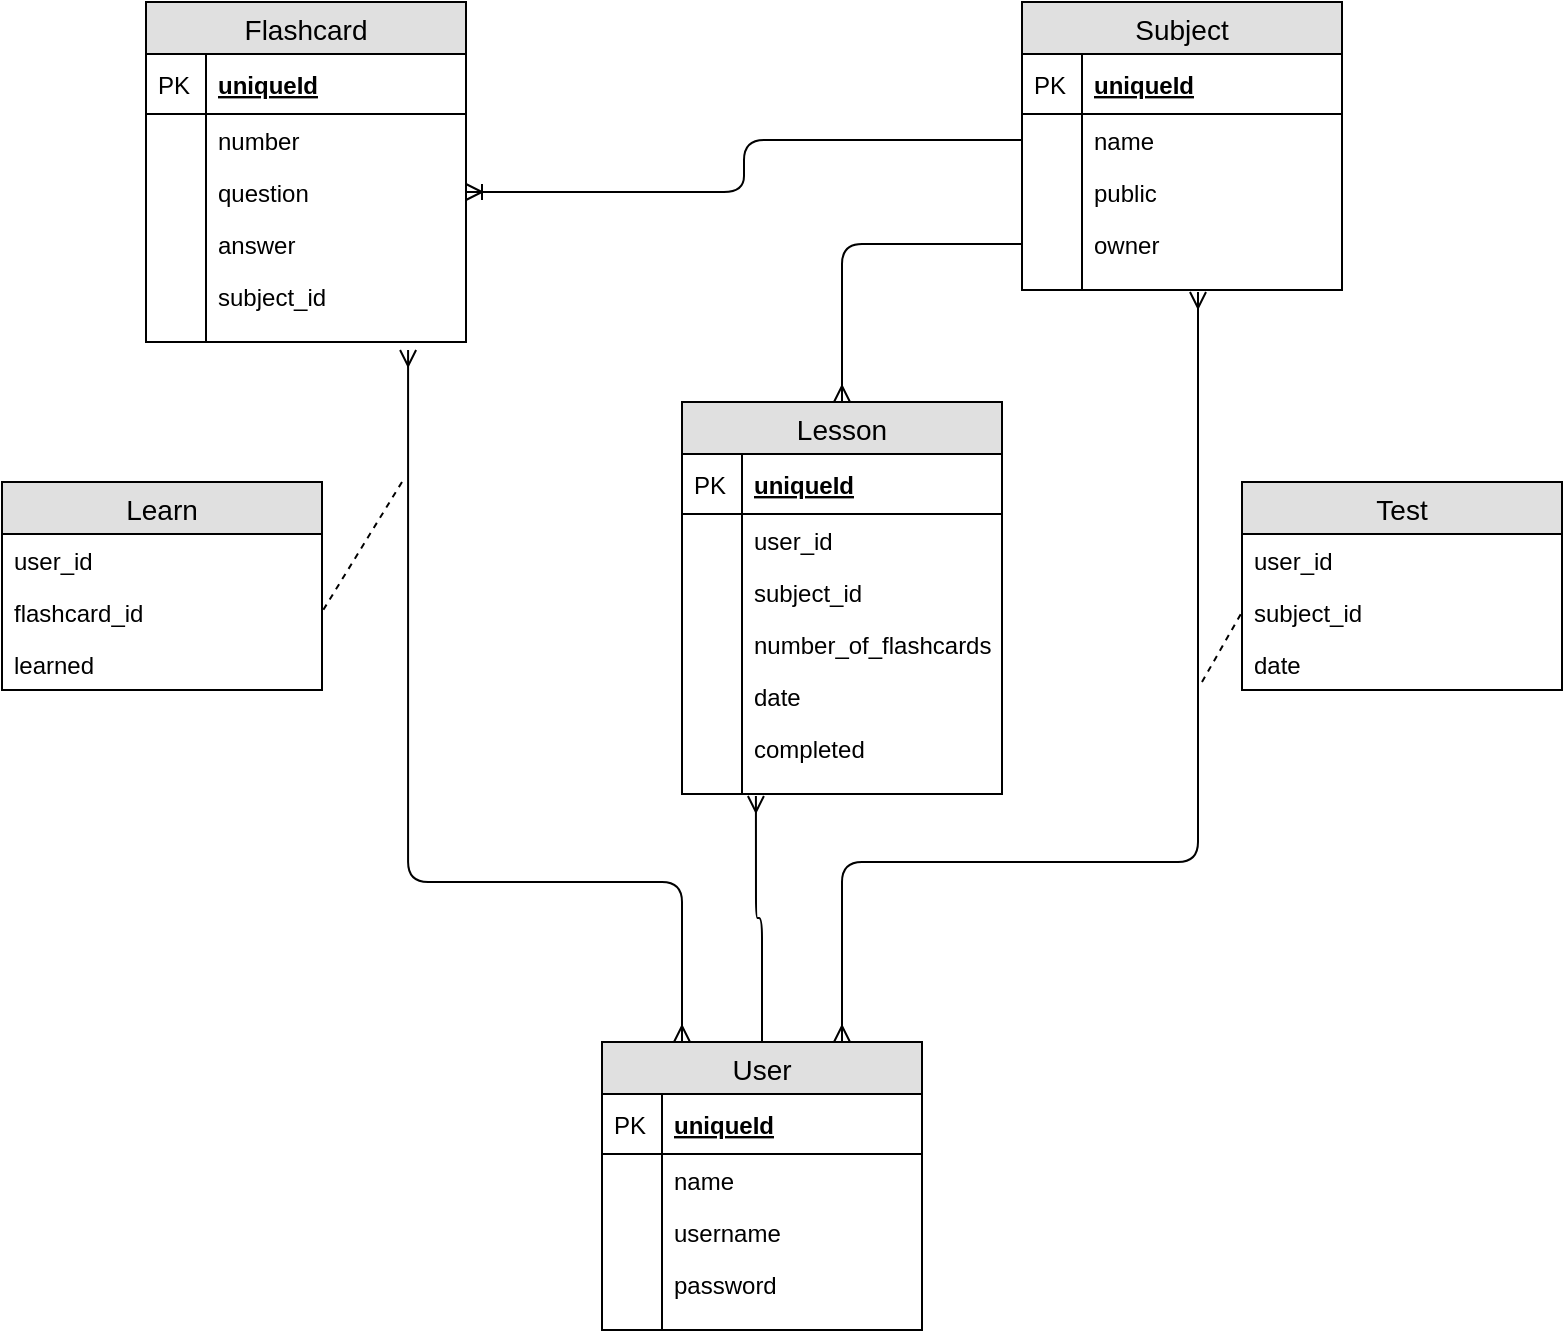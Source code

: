 <mxfile version="12.8.2" type="github"><diagram id="C5RBs43oDa-KdzZeNtuy" name="Page-1"><mxGraphModel dx="2183" dy="743" grid="1" gridSize="10" guides="1" tooltips="1" connect="1" arrows="1" fold="1" page="1" pageScale="1" pageWidth="827" pageHeight="1169" background="none" math="0" shadow="0"><root><mxCell id="WIyWlLk6GJQsqaUBKTNV-0"/><mxCell id="WIyWlLk6GJQsqaUBKTNV-1" parent="WIyWlLk6GJQsqaUBKTNV-0"/><mxCell id="Evogg3sRew62VQZ8UajN-14" value="Flashcard" style="swimlane;fontStyle=0;childLayout=stackLayout;horizontal=1;startSize=26;fillColor=#e0e0e0;horizontalStack=0;resizeParent=1;resizeParentMax=0;resizeLast=0;collapsible=1;marginBottom=0;swimlaneFillColor=#ffffff;align=center;fontSize=14;" vertex="1" parent="WIyWlLk6GJQsqaUBKTNV-1"><mxGeometry x="-738" y="30" width="160" height="170" as="geometry"><mxRectangle x="414" y="150" width="90" height="26" as="alternateBounds"/></mxGeometry></mxCell><mxCell id="Evogg3sRew62VQZ8UajN-15" value="uniqueId" style="shape=partialRectangle;top=0;left=0;right=0;bottom=1;align=left;verticalAlign=middle;fillColor=none;spacingLeft=34;spacingRight=4;overflow=hidden;rotatable=0;points=[[0,0.5],[1,0.5]];portConstraint=eastwest;dropTarget=0;fontStyle=5;fontSize=12;" vertex="1" parent="Evogg3sRew62VQZ8UajN-14"><mxGeometry y="26" width="160" height="30" as="geometry"/></mxCell><mxCell id="Evogg3sRew62VQZ8UajN-16" value="PK" style="shape=partialRectangle;top=0;left=0;bottom=0;fillColor=none;align=left;verticalAlign=middle;spacingLeft=4;spacingRight=4;overflow=hidden;rotatable=0;points=[];portConstraint=eastwest;part=1;fontSize=12;" vertex="1" connectable="0" parent="Evogg3sRew62VQZ8UajN-15"><mxGeometry width="30" height="30" as="geometry"/></mxCell><mxCell id="Evogg3sRew62VQZ8UajN-133" value="number" style="shape=partialRectangle;top=0;left=0;right=0;bottom=0;align=left;verticalAlign=top;fillColor=none;spacingLeft=34;spacingRight=4;overflow=hidden;rotatable=0;points=[[0,0.5],[1,0.5]];portConstraint=eastwest;dropTarget=0;fontSize=12;" vertex="1" parent="Evogg3sRew62VQZ8UajN-14"><mxGeometry y="56" width="160" height="26" as="geometry"/></mxCell><mxCell id="Evogg3sRew62VQZ8UajN-134" value="" style="shape=partialRectangle;top=0;left=0;bottom=0;fillColor=none;align=left;verticalAlign=top;spacingLeft=4;spacingRight=4;overflow=hidden;rotatable=0;points=[];portConstraint=eastwest;part=1;fontSize=12;" vertex="1" connectable="0" parent="Evogg3sRew62VQZ8UajN-133"><mxGeometry width="30" height="26" as="geometry"/></mxCell><mxCell id="Evogg3sRew62VQZ8UajN-17" value="question" style="shape=partialRectangle;top=0;left=0;right=0;bottom=0;align=left;verticalAlign=top;fillColor=none;spacingLeft=34;spacingRight=4;overflow=hidden;rotatable=0;points=[[0,0.5],[1,0.5]];portConstraint=eastwest;dropTarget=0;fontSize=12;" vertex="1" parent="Evogg3sRew62VQZ8UajN-14"><mxGeometry y="82" width="160" height="26" as="geometry"/></mxCell><mxCell id="Evogg3sRew62VQZ8UajN-18" value="" style="shape=partialRectangle;top=0;left=0;bottom=0;fillColor=none;align=left;verticalAlign=top;spacingLeft=4;spacingRight=4;overflow=hidden;rotatable=0;points=[];portConstraint=eastwest;part=1;fontSize=12;" vertex="1" connectable="0" parent="Evogg3sRew62VQZ8UajN-17"><mxGeometry width="30" height="26" as="geometry"/></mxCell><mxCell id="Evogg3sRew62VQZ8UajN-19" value="answer" style="shape=partialRectangle;top=0;left=0;right=0;bottom=0;align=left;verticalAlign=top;fillColor=none;spacingLeft=34;spacingRight=4;overflow=hidden;rotatable=0;points=[[0,0.5],[1,0.5]];portConstraint=eastwest;dropTarget=0;fontSize=12;" vertex="1" parent="Evogg3sRew62VQZ8UajN-14"><mxGeometry y="108" width="160" height="26" as="geometry"/></mxCell><mxCell id="Evogg3sRew62VQZ8UajN-20" value="" style="shape=partialRectangle;top=0;left=0;bottom=0;fillColor=none;align=left;verticalAlign=top;spacingLeft=4;spacingRight=4;overflow=hidden;rotatable=0;points=[];portConstraint=eastwest;part=1;fontSize=12;" vertex="1" connectable="0" parent="Evogg3sRew62VQZ8UajN-19"><mxGeometry width="30" height="26" as="geometry"/></mxCell><mxCell id="Evogg3sRew62VQZ8UajN-21" value="subject_id" style="shape=partialRectangle;top=0;left=0;right=0;bottom=0;align=left;verticalAlign=top;fillColor=none;spacingLeft=34;spacingRight=4;overflow=hidden;rotatable=0;points=[[0,0.5],[1,0.5]];portConstraint=eastwest;dropTarget=0;fontSize=12;" vertex="1" parent="Evogg3sRew62VQZ8UajN-14"><mxGeometry y="134" width="160" height="26" as="geometry"/></mxCell><mxCell id="Evogg3sRew62VQZ8UajN-22" value="" style="shape=partialRectangle;top=0;left=0;bottom=0;fillColor=none;align=left;verticalAlign=top;spacingLeft=4;spacingRight=4;overflow=hidden;rotatable=0;points=[];portConstraint=eastwest;part=1;fontSize=12;" vertex="1" connectable="0" parent="Evogg3sRew62VQZ8UajN-21"><mxGeometry width="30" height="26" as="geometry"/></mxCell><mxCell id="Evogg3sRew62VQZ8UajN-23" value="" style="shape=partialRectangle;top=0;left=0;right=0;bottom=0;align=left;verticalAlign=top;fillColor=none;spacingLeft=34;spacingRight=4;overflow=hidden;rotatable=0;points=[[0,0.5],[1,0.5]];portConstraint=eastwest;dropTarget=0;fontSize=12;" vertex="1" parent="Evogg3sRew62VQZ8UajN-14"><mxGeometry y="160" width="160" height="10" as="geometry"/></mxCell><mxCell id="Evogg3sRew62VQZ8UajN-24" value="" style="shape=partialRectangle;top=0;left=0;bottom=0;fillColor=none;align=left;verticalAlign=top;spacingLeft=4;spacingRight=4;overflow=hidden;rotatable=0;points=[];portConstraint=eastwest;part=1;fontSize=12;" vertex="1" connectable="0" parent="Evogg3sRew62VQZ8UajN-23"><mxGeometry width="30" height="10" as="geometry"/></mxCell><mxCell id="Evogg3sRew62VQZ8UajN-25" value="Subject" style="swimlane;fontStyle=0;childLayout=stackLayout;horizontal=1;startSize=26;fillColor=#e0e0e0;horizontalStack=0;resizeParent=1;resizeParentMax=0;resizeLast=0;collapsible=1;marginBottom=0;swimlaneFillColor=#ffffff;align=center;fontSize=14;" vertex="1" parent="WIyWlLk6GJQsqaUBKTNV-1"><mxGeometry x="-300" y="30" width="160" height="144" as="geometry"/></mxCell><mxCell id="Evogg3sRew62VQZ8UajN-26" value="uniqueId" style="shape=partialRectangle;top=0;left=0;right=0;bottom=1;align=left;verticalAlign=middle;fillColor=none;spacingLeft=34;spacingRight=4;overflow=hidden;rotatable=0;points=[[0,0.5],[1,0.5]];portConstraint=eastwest;dropTarget=0;fontStyle=5;fontSize=12;" vertex="1" parent="Evogg3sRew62VQZ8UajN-25"><mxGeometry y="26" width="160" height="30" as="geometry"/></mxCell><mxCell id="Evogg3sRew62VQZ8UajN-27" value="PK" style="shape=partialRectangle;top=0;left=0;bottom=0;fillColor=none;align=left;verticalAlign=middle;spacingLeft=4;spacingRight=4;overflow=hidden;rotatable=0;points=[];portConstraint=eastwest;part=1;fontSize=12;" vertex="1" connectable="0" parent="Evogg3sRew62VQZ8UajN-26"><mxGeometry width="30" height="30" as="geometry"/></mxCell><mxCell id="Evogg3sRew62VQZ8UajN-28" value="name" style="shape=partialRectangle;top=0;left=0;right=0;bottom=0;align=left;verticalAlign=top;fillColor=none;spacingLeft=34;spacingRight=4;overflow=hidden;rotatable=0;points=[[0,0.5],[1,0.5]];portConstraint=eastwest;dropTarget=0;fontSize=12;" vertex="1" parent="Evogg3sRew62VQZ8UajN-25"><mxGeometry y="56" width="160" height="26" as="geometry"/></mxCell><mxCell id="Evogg3sRew62VQZ8UajN-29" value="" style="shape=partialRectangle;top=0;left=0;bottom=0;fillColor=none;align=left;verticalAlign=top;spacingLeft=4;spacingRight=4;overflow=hidden;rotatable=0;points=[];portConstraint=eastwest;part=1;fontSize=12;" vertex="1" connectable="0" parent="Evogg3sRew62VQZ8UajN-28"><mxGeometry width="30" height="26" as="geometry"/></mxCell><mxCell id="Evogg3sRew62VQZ8UajN-30" value="public" style="shape=partialRectangle;top=0;left=0;right=0;bottom=0;align=left;verticalAlign=top;fillColor=none;spacingLeft=34;spacingRight=4;overflow=hidden;rotatable=0;points=[[0,0.5],[1,0.5]];portConstraint=eastwest;dropTarget=0;fontSize=12;" vertex="1" parent="Evogg3sRew62VQZ8UajN-25"><mxGeometry y="82" width="160" height="26" as="geometry"/></mxCell><mxCell id="Evogg3sRew62VQZ8UajN-31" value="" style="shape=partialRectangle;top=0;left=0;bottom=0;fillColor=none;align=left;verticalAlign=top;spacingLeft=4;spacingRight=4;overflow=hidden;rotatable=0;points=[];portConstraint=eastwest;part=1;fontSize=12;" vertex="1" connectable="0" parent="Evogg3sRew62VQZ8UajN-30"><mxGeometry width="30" height="26" as="geometry"/></mxCell><mxCell id="Evogg3sRew62VQZ8UajN-63" value="owner" style="shape=partialRectangle;top=0;left=0;right=0;bottom=0;align=left;verticalAlign=top;fillColor=none;spacingLeft=34;spacingRight=4;overflow=hidden;rotatable=0;points=[[0,0.5],[1,0.5]];portConstraint=eastwest;dropTarget=0;fontSize=12;" vertex="1" parent="Evogg3sRew62VQZ8UajN-25"><mxGeometry y="108" width="160" height="26" as="geometry"/></mxCell><mxCell id="Evogg3sRew62VQZ8UajN-64" value="" style="shape=partialRectangle;top=0;left=0;bottom=0;fillColor=none;align=left;verticalAlign=top;spacingLeft=4;spacingRight=4;overflow=hidden;rotatable=0;points=[];portConstraint=eastwest;part=1;fontSize=12;" vertex="1" connectable="0" parent="Evogg3sRew62VQZ8UajN-63"><mxGeometry width="30" height="26" as="geometry"/></mxCell><mxCell id="Evogg3sRew62VQZ8UajN-34" value="" style="shape=partialRectangle;top=0;left=0;right=0;bottom=0;align=left;verticalAlign=top;fillColor=none;spacingLeft=34;spacingRight=4;overflow=hidden;rotatable=0;points=[[0,0.5],[1,0.5]];portConstraint=eastwest;dropTarget=0;fontSize=12;" vertex="1" parent="Evogg3sRew62VQZ8UajN-25"><mxGeometry y="134" width="160" height="10" as="geometry"/></mxCell><mxCell id="Evogg3sRew62VQZ8UajN-35" value="" style="shape=partialRectangle;top=0;left=0;bottom=0;fillColor=none;align=left;verticalAlign=top;spacingLeft=4;spacingRight=4;overflow=hidden;rotatable=0;points=[];portConstraint=eastwest;part=1;fontSize=12;" vertex="1" connectable="0" parent="Evogg3sRew62VQZ8UajN-34"><mxGeometry width="30" height="10" as="geometry"/></mxCell><mxCell id="Evogg3sRew62VQZ8UajN-49" value="" style="fontSize=12;html=1;endArrow=ERoneToMany;entryX=1;entryY=0.5;entryDx=0;entryDy=0;rounded=1;jumpSize=6;strokeWidth=1;edgeStyle=elbowEdgeStyle;exitX=0;exitY=0.5;exitDx=0;exitDy=0;" edge="1" parent="WIyWlLk6GJQsqaUBKTNV-1" source="Evogg3sRew62VQZ8UajN-28" target="Evogg3sRew62VQZ8UajN-17"><mxGeometry width="100" height="100" relative="1" as="geometry"><mxPoint x="-298" y="99" as="sourcePoint"/><mxPoint x="-268" y="300" as="targetPoint"/></mxGeometry></mxCell><mxCell id="Evogg3sRew62VQZ8UajN-50" value="User" style="swimlane;fontStyle=0;childLayout=stackLayout;horizontal=1;startSize=26;fillColor=#e0e0e0;horizontalStack=0;resizeParent=1;resizeParentMax=0;resizeLast=0;collapsible=1;marginBottom=0;swimlaneFillColor=#ffffff;align=center;fontSize=14;" vertex="1" parent="WIyWlLk6GJQsqaUBKTNV-1"><mxGeometry x="-510" y="550" width="160" height="144" as="geometry"/></mxCell><mxCell id="Evogg3sRew62VQZ8UajN-51" value="uniqueId" style="shape=partialRectangle;top=0;left=0;right=0;bottom=1;align=left;verticalAlign=middle;fillColor=none;spacingLeft=34;spacingRight=4;overflow=hidden;rotatable=0;points=[[0,0.5],[1,0.5]];portConstraint=eastwest;dropTarget=0;fontStyle=5;fontSize=12;" vertex="1" parent="Evogg3sRew62VQZ8UajN-50"><mxGeometry y="26" width="160" height="30" as="geometry"/></mxCell><mxCell id="Evogg3sRew62VQZ8UajN-52" value="PK" style="shape=partialRectangle;top=0;left=0;bottom=0;fillColor=none;align=left;verticalAlign=middle;spacingLeft=4;spacingRight=4;overflow=hidden;rotatable=0;points=[];portConstraint=eastwest;part=1;fontSize=12;" vertex="1" connectable="0" parent="Evogg3sRew62VQZ8UajN-51"><mxGeometry width="30" height="30" as="geometry"/></mxCell><mxCell id="Evogg3sRew62VQZ8UajN-53" value="name" style="shape=partialRectangle;top=0;left=0;right=0;bottom=0;align=left;verticalAlign=top;fillColor=none;spacingLeft=34;spacingRight=4;overflow=hidden;rotatable=0;points=[[0,0.5],[1,0.5]];portConstraint=eastwest;dropTarget=0;fontSize=12;" vertex="1" parent="Evogg3sRew62VQZ8UajN-50"><mxGeometry y="56" width="160" height="26" as="geometry"/></mxCell><mxCell id="Evogg3sRew62VQZ8UajN-54" value="" style="shape=partialRectangle;top=0;left=0;bottom=0;fillColor=none;align=left;verticalAlign=top;spacingLeft=4;spacingRight=4;overflow=hidden;rotatable=0;points=[];portConstraint=eastwest;part=1;fontSize=12;" vertex="1" connectable="0" parent="Evogg3sRew62VQZ8UajN-53"><mxGeometry width="30" height="26" as="geometry"/></mxCell><mxCell id="Evogg3sRew62VQZ8UajN-55" value="username" style="shape=partialRectangle;top=0;left=0;right=0;bottom=0;align=left;verticalAlign=top;fillColor=none;spacingLeft=34;spacingRight=4;overflow=hidden;rotatable=0;points=[[0,0.5],[1,0.5]];portConstraint=eastwest;dropTarget=0;fontSize=12;" vertex="1" parent="Evogg3sRew62VQZ8UajN-50"><mxGeometry y="82" width="160" height="26" as="geometry"/></mxCell><mxCell id="Evogg3sRew62VQZ8UajN-56" value="" style="shape=partialRectangle;top=0;left=0;bottom=0;fillColor=none;align=left;verticalAlign=top;spacingLeft=4;spacingRight=4;overflow=hidden;rotatable=0;points=[];portConstraint=eastwest;part=1;fontSize=12;" vertex="1" connectable="0" parent="Evogg3sRew62VQZ8UajN-55"><mxGeometry width="30" height="26" as="geometry"/></mxCell><mxCell id="Evogg3sRew62VQZ8UajN-57" value="password" style="shape=partialRectangle;top=0;left=0;right=0;bottom=0;align=left;verticalAlign=top;fillColor=none;spacingLeft=34;spacingRight=4;overflow=hidden;rotatable=0;points=[[0,0.5],[1,0.5]];portConstraint=eastwest;dropTarget=0;fontSize=12;" vertex="1" parent="Evogg3sRew62VQZ8UajN-50"><mxGeometry y="108" width="160" height="26" as="geometry"/></mxCell><mxCell id="Evogg3sRew62VQZ8UajN-58" value="" style="shape=partialRectangle;top=0;left=0;bottom=0;fillColor=none;align=left;verticalAlign=top;spacingLeft=4;spacingRight=4;overflow=hidden;rotatable=0;points=[];portConstraint=eastwest;part=1;fontSize=12;" vertex="1" connectable="0" parent="Evogg3sRew62VQZ8UajN-57"><mxGeometry width="30" height="26" as="geometry"/></mxCell><mxCell id="Evogg3sRew62VQZ8UajN-59" value="" style="shape=partialRectangle;top=0;left=0;right=0;bottom=0;align=left;verticalAlign=top;fillColor=none;spacingLeft=34;spacingRight=4;overflow=hidden;rotatable=0;points=[[0,0.5],[1,0.5]];portConstraint=eastwest;dropTarget=0;fontSize=12;" vertex="1" parent="Evogg3sRew62VQZ8UajN-50"><mxGeometry y="134" width="160" height="10" as="geometry"/></mxCell><mxCell id="Evogg3sRew62VQZ8UajN-60" value="" style="shape=partialRectangle;top=0;left=0;bottom=0;fillColor=none;align=left;verticalAlign=top;spacingLeft=4;spacingRight=4;overflow=hidden;rotatable=0;points=[];portConstraint=eastwest;part=1;fontSize=12;" vertex="1" connectable="0" parent="Evogg3sRew62VQZ8UajN-59"><mxGeometry width="30" height="10" as="geometry"/></mxCell><mxCell id="Evogg3sRew62VQZ8UajN-65" value="" style="edgeStyle=elbowEdgeStyle;fontSize=12;html=1;endArrow=ERmany;startArrow=ERmany;strokeWidth=1;exitX=0.75;exitY=0;exitDx=0;exitDy=0;entryX=0.55;entryY=1.1;entryDx=0;entryDy=0;entryPerimeter=0;rounded=1;elbow=vertical;" edge="1" parent="WIyWlLk6GJQsqaUBKTNV-1" source="Evogg3sRew62VQZ8UajN-50" target="Evogg3sRew62VQZ8UajN-34"><mxGeometry width="100" height="100" relative="1" as="geometry"><mxPoint x="-368" y="400" as="sourcePoint"/><mxPoint x="-268" y="300" as="targetPoint"/><Array as="points"><mxPoint x="-300" y="460"/><mxPoint x="-310" y="400"/><mxPoint x="-560" y="230"/><mxPoint x="-590" y="230"/><mxPoint x="-520" y="220"/><mxPoint x="-560" y="140"/><mxPoint x="-400" y="140"/><mxPoint x="-390" y="400"/><mxPoint x="-450" y="340"/><mxPoint x="-568" y="300"/></Array></mxGeometry></mxCell><mxCell id="Evogg3sRew62VQZ8UajN-78" value="" style="fontSize=12;html=1;endArrow=ERmany;startArrow=ERmany;strokeWidth=1;exitX=0.25;exitY=0;exitDx=0;exitDy=0;elbow=vertical;entryX=0.819;entryY=1.4;entryDx=0;entryDy=0;entryPerimeter=0;edgeStyle=elbowEdgeStyle;" edge="1" parent="WIyWlLk6GJQsqaUBKTNV-1" source="Evogg3sRew62VQZ8UajN-50" target="Evogg3sRew62VQZ8UajN-23"><mxGeometry width="100" height="100" relative="1" as="geometry"><mxPoint x="-368" y="400" as="sourcePoint"/><mxPoint x="-268" y="300" as="targetPoint"/><Array as="points"><mxPoint x="-600" y="470"/></Array></mxGeometry></mxCell><mxCell id="Evogg3sRew62VQZ8UajN-79" value="Learn" style="swimlane;fontStyle=0;childLayout=stackLayout;horizontal=1;startSize=26;fillColor=#e0e0e0;horizontalStack=0;resizeParent=1;resizeParentMax=0;resizeLast=0;collapsible=1;marginBottom=0;swimlaneFillColor=#ffffff;align=center;fontSize=14;" vertex="1" parent="WIyWlLk6GJQsqaUBKTNV-1"><mxGeometry x="-810" y="270" width="160" height="104" as="geometry"/></mxCell><mxCell id="Evogg3sRew62VQZ8UajN-130" value="user_id" style="text;strokeColor=none;fillColor=none;spacingLeft=4;spacingRight=4;overflow=hidden;rotatable=0;points=[[0,0.5],[1,0.5]];portConstraint=eastwest;fontSize=12;" vertex="1" parent="Evogg3sRew62VQZ8UajN-79"><mxGeometry y="26" width="160" height="26" as="geometry"/></mxCell><mxCell id="Evogg3sRew62VQZ8UajN-129" value="flashcard_id" style="text;strokeColor=none;fillColor=none;spacingLeft=4;spacingRight=4;overflow=hidden;rotatable=0;points=[[0,0.5],[1,0.5]];portConstraint=eastwest;fontSize=12;" vertex="1" parent="Evogg3sRew62VQZ8UajN-79"><mxGeometry y="52" width="160" height="26" as="geometry"/></mxCell><mxCell id="Evogg3sRew62VQZ8UajN-80" value="learned" style="text;strokeColor=none;fillColor=none;spacingLeft=4;spacingRight=4;overflow=hidden;rotatable=0;points=[[0,0.5],[1,0.5]];portConstraint=eastwest;fontSize=12;" vertex="1" parent="Evogg3sRew62VQZ8UajN-79"><mxGeometry y="78" width="160" height="26" as="geometry"/></mxCell><mxCell id="Evogg3sRew62VQZ8UajN-83" value="" style="fontSize=12;html=1;endArrow=none;endFill=0;strokeWidth=1;entryX=1;entryY=0.5;entryDx=0;entryDy=0;dashed=1;" edge="1" parent="WIyWlLk6GJQsqaUBKTNV-1" target="Evogg3sRew62VQZ8UajN-129"><mxGeometry width="100" height="100" relative="1" as="geometry"><mxPoint x="-610" y="270" as="sourcePoint"/><mxPoint x="-268" y="300" as="targetPoint"/></mxGeometry></mxCell><mxCell id="Evogg3sRew62VQZ8UajN-108" value="Test" style="swimlane;fontStyle=0;childLayout=stackLayout;horizontal=1;startSize=26;fillColor=#e0e0e0;horizontalStack=0;resizeParent=1;resizeParentMax=0;resizeLast=0;collapsible=1;marginBottom=0;swimlaneFillColor=#ffffff;align=center;fontSize=14;" vertex="1" parent="WIyWlLk6GJQsqaUBKTNV-1"><mxGeometry x="-190" y="270" width="160" height="104" as="geometry"/></mxCell><mxCell id="Evogg3sRew62VQZ8UajN-131" value="user_id" style="text;strokeColor=none;fillColor=none;spacingLeft=4;spacingRight=4;overflow=hidden;rotatable=0;points=[[0,0.5],[1,0.5]];portConstraint=eastwest;fontSize=12;" vertex="1" parent="Evogg3sRew62VQZ8UajN-108"><mxGeometry y="26" width="160" height="26" as="geometry"/></mxCell><mxCell id="Evogg3sRew62VQZ8UajN-132" value="subject_id" style="text;strokeColor=none;fillColor=none;spacingLeft=4;spacingRight=4;overflow=hidden;rotatable=0;points=[[0,0.5],[1,0.5]];portConstraint=eastwest;fontSize=12;" vertex="1" parent="Evogg3sRew62VQZ8UajN-108"><mxGeometry y="52" width="160" height="26" as="geometry"/></mxCell><mxCell id="Evogg3sRew62VQZ8UajN-109" value="date" style="text;strokeColor=none;fillColor=none;spacingLeft=4;spacingRight=4;overflow=hidden;rotatable=0;points=[[0,0.5],[1,0.5]];portConstraint=eastwest;fontSize=12;" vertex="1" parent="Evogg3sRew62VQZ8UajN-108"><mxGeometry y="78" width="160" height="26" as="geometry"/></mxCell><mxCell id="Evogg3sRew62VQZ8UajN-110" value="" style="fontSize=12;html=1;endArrow=none;endFill=0;strokeWidth=1;entryX=0;entryY=0.5;entryDx=0;entryDy=0;dashed=1;" edge="1" target="Evogg3sRew62VQZ8UajN-132" parent="WIyWlLk6GJQsqaUBKTNV-1"><mxGeometry width="100" height="100" relative="1" as="geometry"><mxPoint x="-210" y="370" as="sourcePoint"/><mxPoint x="-258" y="310" as="targetPoint"/></mxGeometry></mxCell><mxCell id="Evogg3sRew62VQZ8UajN-111" value="Lesson" style="swimlane;fontStyle=0;childLayout=stackLayout;horizontal=1;startSize=26;fillColor=#e0e0e0;horizontalStack=0;resizeParent=1;resizeParentMax=0;resizeLast=0;collapsible=1;marginBottom=0;swimlaneFillColor=#ffffff;align=center;fontSize=14;" vertex="1" parent="WIyWlLk6GJQsqaUBKTNV-1"><mxGeometry x="-470" y="230" width="160" height="196" as="geometry"/></mxCell><mxCell id="Evogg3sRew62VQZ8UajN-112" value="uniqueId" style="shape=partialRectangle;top=0;left=0;right=0;bottom=1;align=left;verticalAlign=middle;fillColor=none;spacingLeft=34;spacingRight=4;overflow=hidden;rotatable=0;points=[[0,0.5],[1,0.5]];portConstraint=eastwest;dropTarget=0;fontStyle=5;fontSize=12;" vertex="1" parent="Evogg3sRew62VQZ8UajN-111"><mxGeometry y="26" width="160" height="30" as="geometry"/></mxCell><mxCell id="Evogg3sRew62VQZ8UajN-113" value="PK" style="shape=partialRectangle;top=0;left=0;bottom=0;fillColor=none;align=left;verticalAlign=middle;spacingLeft=4;spacingRight=4;overflow=hidden;rotatable=0;points=[];portConstraint=eastwest;part=1;fontSize=12;" vertex="1" connectable="0" parent="Evogg3sRew62VQZ8UajN-112"><mxGeometry width="30" height="30" as="geometry"/></mxCell><mxCell id="Evogg3sRew62VQZ8UajN-116" value="user_id" style="shape=partialRectangle;top=0;left=0;right=0;bottom=0;align=left;verticalAlign=top;fillColor=none;spacingLeft=34;spacingRight=4;overflow=hidden;rotatable=0;points=[[0,0.5],[1,0.5]];portConstraint=eastwest;dropTarget=0;fontSize=12;" vertex="1" parent="Evogg3sRew62VQZ8UajN-111"><mxGeometry y="56" width="160" height="26" as="geometry"/></mxCell><mxCell id="Evogg3sRew62VQZ8UajN-117" value="" style="shape=partialRectangle;top=0;left=0;bottom=0;fillColor=none;align=left;verticalAlign=top;spacingLeft=4;spacingRight=4;overflow=hidden;rotatable=0;points=[];portConstraint=eastwest;part=1;fontSize=12;" vertex="1" connectable="0" parent="Evogg3sRew62VQZ8UajN-116"><mxGeometry width="30" height="26" as="geometry"/></mxCell><mxCell id="Evogg3sRew62VQZ8UajN-139" value="subject_id" style="shape=partialRectangle;top=0;left=0;right=0;bottom=0;align=left;verticalAlign=top;fillColor=none;spacingLeft=34;spacingRight=4;overflow=hidden;rotatable=0;points=[[0,0.5],[1,0.5]];portConstraint=eastwest;dropTarget=0;fontSize=12;" vertex="1" parent="Evogg3sRew62VQZ8UajN-111"><mxGeometry y="82" width="160" height="26" as="geometry"/></mxCell><mxCell id="Evogg3sRew62VQZ8UajN-140" value="" style="shape=partialRectangle;top=0;left=0;bottom=0;fillColor=none;align=left;verticalAlign=top;spacingLeft=4;spacingRight=4;overflow=hidden;rotatable=0;points=[];portConstraint=eastwest;part=1;fontSize=12;" vertex="1" connectable="0" parent="Evogg3sRew62VQZ8UajN-139"><mxGeometry width="30" height="26" as="geometry"/></mxCell><mxCell id="Evogg3sRew62VQZ8UajN-122" value="number_of_flashcards" style="shape=partialRectangle;top=0;left=0;right=0;bottom=0;align=left;verticalAlign=top;fillColor=none;spacingLeft=34;spacingRight=4;overflow=hidden;rotatable=0;points=[[0,0.5],[1,0.5]];portConstraint=eastwest;dropTarget=0;fontSize=12;" vertex="1" parent="Evogg3sRew62VQZ8UajN-111"><mxGeometry y="108" width="160" height="26" as="geometry"/></mxCell><mxCell id="Evogg3sRew62VQZ8UajN-123" value="" style="shape=partialRectangle;top=0;left=0;bottom=0;fillColor=none;align=left;verticalAlign=top;spacingLeft=4;spacingRight=4;overflow=hidden;rotatable=0;points=[];portConstraint=eastwest;part=1;fontSize=12;" vertex="1" connectable="0" parent="Evogg3sRew62VQZ8UajN-122"><mxGeometry width="30" height="26" as="geometry"/></mxCell><mxCell id="Evogg3sRew62VQZ8UajN-127" value="date" style="shape=partialRectangle;top=0;left=0;right=0;bottom=0;align=left;verticalAlign=top;fillColor=none;spacingLeft=34;spacingRight=4;overflow=hidden;rotatable=0;points=[[0,0.5],[1,0.5]];portConstraint=eastwest;dropTarget=0;fontSize=12;" vertex="1" parent="Evogg3sRew62VQZ8UajN-111"><mxGeometry y="134" width="160" height="26" as="geometry"/></mxCell><mxCell id="Evogg3sRew62VQZ8UajN-128" value="" style="shape=partialRectangle;top=0;left=0;bottom=0;fillColor=none;align=left;verticalAlign=top;spacingLeft=4;spacingRight=4;overflow=hidden;rotatable=0;points=[];portConstraint=eastwest;part=1;fontSize=12;" vertex="1" connectable="0" parent="Evogg3sRew62VQZ8UajN-127"><mxGeometry width="30" height="26" as="geometry"/></mxCell><mxCell id="Evogg3sRew62VQZ8UajN-135" value="completed" style="shape=partialRectangle;top=0;left=0;right=0;bottom=0;align=left;verticalAlign=top;fillColor=none;spacingLeft=34;spacingRight=4;overflow=hidden;rotatable=0;points=[[0,0.5],[1,0.5]];portConstraint=eastwest;dropTarget=0;fontSize=12;" vertex="1" parent="Evogg3sRew62VQZ8UajN-111"><mxGeometry y="160" width="160" height="26" as="geometry"/></mxCell><mxCell id="Evogg3sRew62VQZ8UajN-136" value="" style="shape=partialRectangle;top=0;left=0;bottom=0;fillColor=none;align=left;verticalAlign=top;spacingLeft=4;spacingRight=4;overflow=hidden;rotatable=0;points=[];portConstraint=eastwest;part=1;fontSize=12;" vertex="1" connectable="0" parent="Evogg3sRew62VQZ8UajN-135"><mxGeometry width="30" height="26" as="geometry"/></mxCell><mxCell id="Evogg3sRew62VQZ8UajN-120" value="" style="shape=partialRectangle;top=0;left=0;right=0;bottom=0;align=left;verticalAlign=top;fillColor=none;spacingLeft=34;spacingRight=4;overflow=hidden;rotatable=0;points=[[0,0.5],[1,0.5]];portConstraint=eastwest;dropTarget=0;fontSize=12;" vertex="1" parent="Evogg3sRew62VQZ8UajN-111"><mxGeometry y="186" width="160" height="10" as="geometry"/></mxCell><mxCell id="Evogg3sRew62VQZ8UajN-121" value="" style="shape=partialRectangle;top=0;left=0;bottom=0;fillColor=none;align=left;verticalAlign=top;spacingLeft=4;spacingRight=4;overflow=hidden;rotatable=0;points=[];portConstraint=eastwest;part=1;fontSize=12;" vertex="1" connectable="0" parent="Evogg3sRew62VQZ8UajN-120"><mxGeometry width="30" height="10" as="geometry"/></mxCell><mxCell id="Evogg3sRew62VQZ8UajN-141" value="" style="edgeStyle=orthogonalEdgeStyle;fontSize=12;html=1;endArrow=ERmany;strokeWidth=1;exitX=0.5;exitY=0;exitDx=0;exitDy=0;entryX=0.231;entryY=1.1;entryDx=0;entryDy=0;entryPerimeter=0;" edge="1" parent="WIyWlLk6GJQsqaUBKTNV-1" source="Evogg3sRew62VQZ8UajN-50" target="Evogg3sRew62VQZ8UajN-120"><mxGeometry width="100" height="100" relative="1" as="geometry"><mxPoint x="-450" y="430" as="sourcePoint"/><mxPoint x="-350" y="330" as="targetPoint"/></mxGeometry></mxCell><mxCell id="Evogg3sRew62VQZ8UajN-142" value="" style="edgeStyle=orthogonalEdgeStyle;fontSize=12;html=1;endArrow=ERmany;strokeWidth=1;exitX=0;exitY=0.5;exitDx=0;exitDy=0;entryX=0.5;entryY=0;entryDx=0;entryDy=0;" edge="1" parent="WIyWlLk6GJQsqaUBKTNV-1" source="Evogg3sRew62VQZ8UajN-63" target="Evogg3sRew62VQZ8UajN-111"><mxGeometry width="100" height="100" relative="1" as="geometry"><mxPoint x="-420" y="560" as="sourcePoint"/><mxPoint x="-423.04" y="437" as="targetPoint"/></mxGeometry></mxCell></root></mxGraphModel></diagram></mxfile>